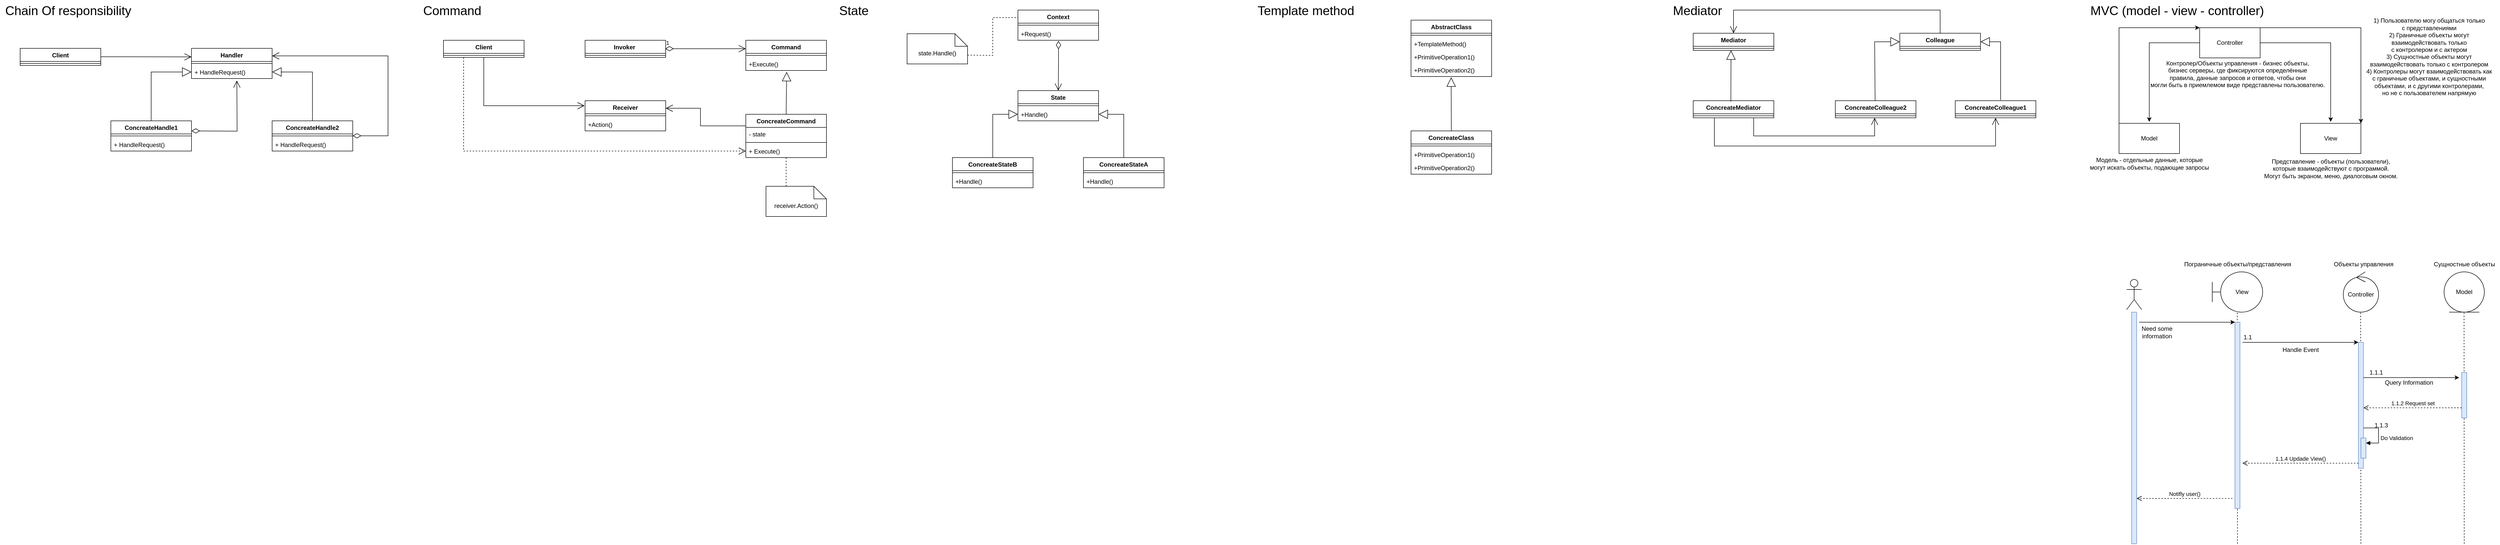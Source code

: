 <mxfile version="21.1.5" type="github">
  <diagram name="Страница 1" id="2GnRgFlwrSrR2_h2t6gU">
    <mxGraphModel dx="1102" dy="637" grid="1" gridSize="10" guides="1" tooltips="1" connect="1" arrows="1" fold="1" page="1" pageScale="1" pageWidth="827" pageHeight="1169" math="0" shadow="0">
      <root>
        <mxCell id="0" />
        <mxCell id="1" parent="0" />
        <mxCell id="hCjjzOcsvKE_SeXPQG_O-154" value="" style="endArrow=none;dashed=1;html=1;rounded=0;" edge="1" parent="1">
          <mxGeometry width="50" height="50" relative="1" as="geometry">
            <mxPoint x="4890" y="1080" as="sourcePoint" />
            <mxPoint x="4889.67" y="620" as="targetPoint" />
          </mxGeometry>
        </mxCell>
        <mxCell id="hCjjzOcsvKE_SeXPQG_O-2" value="Chain Of responsibility" style="text;html=1;align=center;verticalAlign=middle;resizable=0;points=[];autosize=1;strokeColor=none;fillColor=none;fontSize=25;" vertex="1" parent="1">
          <mxGeometry width="270" height="40" as="geometry" />
        </mxCell>
        <mxCell id="hCjjzOcsvKE_SeXPQG_O-3" value="Client" style="swimlane;fontStyle=1;align=center;verticalAlign=top;childLayout=stackLayout;horizontal=1;startSize=26;horizontalStack=0;resizeParent=1;resizeParentMax=0;resizeLast=0;collapsible=1;marginBottom=0;whiteSpace=wrap;html=1;" vertex="1" parent="1">
          <mxGeometry x="40" y="96" width="160" height="34" as="geometry" />
        </mxCell>
        <mxCell id="hCjjzOcsvKE_SeXPQG_O-5" value="" style="line;strokeWidth=1;fillColor=none;align=left;verticalAlign=middle;spacingTop=-1;spacingLeft=3;spacingRight=3;rotatable=0;labelPosition=right;points=[];portConstraint=eastwest;strokeColor=inherit;" vertex="1" parent="hCjjzOcsvKE_SeXPQG_O-3">
          <mxGeometry y="26" width="160" height="8" as="geometry" />
        </mxCell>
        <mxCell id="hCjjzOcsvKE_SeXPQG_O-7" value="ConcreateHandle1" style="swimlane;fontStyle=1;align=center;verticalAlign=top;childLayout=stackLayout;horizontal=1;startSize=26;horizontalStack=0;resizeParent=1;resizeParentMax=0;resizeLast=0;collapsible=1;marginBottom=0;whiteSpace=wrap;html=1;" vertex="1" parent="1">
          <mxGeometry x="220" y="240" width="160" height="60" as="geometry" />
        </mxCell>
        <mxCell id="hCjjzOcsvKE_SeXPQG_O-9" value="" style="line;strokeWidth=1;fillColor=none;align=left;verticalAlign=middle;spacingTop=-1;spacingLeft=3;spacingRight=3;rotatable=0;labelPosition=right;points=[];portConstraint=eastwest;strokeColor=inherit;" vertex="1" parent="hCjjzOcsvKE_SeXPQG_O-7">
          <mxGeometry y="26" width="160" height="8" as="geometry" />
        </mxCell>
        <mxCell id="hCjjzOcsvKE_SeXPQG_O-10" value="+ HandleRequest()" style="text;strokeColor=none;fillColor=none;align=left;verticalAlign=top;spacingLeft=4;spacingRight=4;overflow=hidden;rotatable=0;points=[[0,0.5],[1,0.5]];portConstraint=eastwest;whiteSpace=wrap;html=1;" vertex="1" parent="hCjjzOcsvKE_SeXPQG_O-7">
          <mxGeometry y="34" width="160" height="26" as="geometry" />
        </mxCell>
        <mxCell id="hCjjzOcsvKE_SeXPQG_O-11" value="Handler" style="swimlane;fontStyle=1;align=center;verticalAlign=top;childLayout=stackLayout;horizontal=1;startSize=26;horizontalStack=0;resizeParent=1;resizeParentMax=0;resizeLast=0;collapsible=1;marginBottom=0;whiteSpace=wrap;html=1;" vertex="1" parent="1">
          <mxGeometry x="380" y="96" width="160" height="60" as="geometry" />
        </mxCell>
        <mxCell id="hCjjzOcsvKE_SeXPQG_O-13" value="" style="line;strokeWidth=1;fillColor=none;align=left;verticalAlign=middle;spacingTop=-1;spacingLeft=3;spacingRight=3;rotatable=0;labelPosition=right;points=[];portConstraint=eastwest;strokeColor=inherit;" vertex="1" parent="hCjjzOcsvKE_SeXPQG_O-11">
          <mxGeometry y="26" width="160" height="8" as="geometry" />
        </mxCell>
        <mxCell id="hCjjzOcsvKE_SeXPQG_O-14" value="+ HandleRequest()" style="text;strokeColor=none;fillColor=none;align=left;verticalAlign=top;spacingLeft=4;spacingRight=4;overflow=hidden;rotatable=0;points=[[0,0.5],[1,0.5]];portConstraint=eastwest;whiteSpace=wrap;html=1;" vertex="1" parent="hCjjzOcsvKE_SeXPQG_O-11">
          <mxGeometry y="34" width="160" height="26" as="geometry" />
        </mxCell>
        <mxCell id="hCjjzOcsvKE_SeXPQG_O-16" value="ConcreateHandle2" style="swimlane;fontStyle=1;align=center;verticalAlign=top;childLayout=stackLayout;horizontal=1;startSize=26;horizontalStack=0;resizeParent=1;resizeParentMax=0;resizeLast=0;collapsible=1;marginBottom=0;whiteSpace=wrap;html=1;" vertex="1" parent="1">
          <mxGeometry x="540" y="240" width="160" height="60" as="geometry" />
        </mxCell>
        <mxCell id="hCjjzOcsvKE_SeXPQG_O-18" value="" style="line;strokeWidth=1;fillColor=none;align=left;verticalAlign=middle;spacingTop=-1;spacingLeft=3;spacingRight=3;rotatable=0;labelPosition=right;points=[];portConstraint=eastwest;strokeColor=inherit;" vertex="1" parent="hCjjzOcsvKE_SeXPQG_O-16">
          <mxGeometry y="26" width="160" height="8" as="geometry" />
        </mxCell>
        <mxCell id="hCjjzOcsvKE_SeXPQG_O-19" value="+ HandleRequest()" style="text;strokeColor=none;fillColor=none;align=left;verticalAlign=top;spacingLeft=4;spacingRight=4;overflow=hidden;rotatable=0;points=[[0,0.5],[1,0.5]];portConstraint=eastwest;whiteSpace=wrap;html=1;" vertex="1" parent="hCjjzOcsvKE_SeXPQG_O-16">
          <mxGeometry y="34" width="160" height="26" as="geometry" />
        </mxCell>
        <mxCell id="hCjjzOcsvKE_SeXPQG_O-20" value="" style="endArrow=open;endFill=1;endSize=12;html=1;rounded=0;" edge="1" parent="1">
          <mxGeometry width="160" relative="1" as="geometry">
            <mxPoint x="200" y="112.71" as="sourcePoint" />
            <mxPoint x="380" y="113" as="targetPoint" />
          </mxGeometry>
        </mxCell>
        <mxCell id="hCjjzOcsvKE_SeXPQG_O-21" value="" style="endArrow=block;endSize=16;endFill=0;html=1;rounded=0;entryX=0;entryY=0.5;entryDx=0;entryDy=0;exitX=0.5;exitY=0;exitDx=0;exitDy=0;" edge="1" parent="1" source="hCjjzOcsvKE_SeXPQG_O-7" target="hCjjzOcsvKE_SeXPQG_O-14">
          <mxGeometry width="160" relative="1" as="geometry">
            <mxPoint x="290" y="239.43" as="sourcePoint" />
            <mxPoint x="450" y="239.43" as="targetPoint" />
            <Array as="points">
              <mxPoint x="300" y="143" />
            </Array>
          </mxGeometry>
        </mxCell>
        <mxCell id="hCjjzOcsvKE_SeXPQG_O-22" value="" style="endArrow=block;endSize=16;endFill=0;html=1;rounded=0;entryX=1;entryY=0.5;entryDx=0;entryDy=0;exitX=0.5;exitY=0;exitDx=0;exitDy=0;" edge="1" parent="1" source="hCjjzOcsvKE_SeXPQG_O-16" target="hCjjzOcsvKE_SeXPQG_O-14">
          <mxGeometry width="160" relative="1" as="geometry">
            <mxPoint x="610" y="240" as="sourcePoint" />
            <mxPoint x="690" y="143" as="targetPoint" />
            <Array as="points">
              <mxPoint x="620" y="143" />
            </Array>
          </mxGeometry>
        </mxCell>
        <mxCell id="hCjjzOcsvKE_SeXPQG_O-23" value="" style="endArrow=open;html=1;endSize=12;startArrow=diamondThin;startSize=14;startFill=0;edgeStyle=orthogonalEdgeStyle;align=left;verticalAlign=bottom;rounded=0;entryX=1;entryY=0.25;entryDx=0;entryDy=0;" edge="1" parent="1" target="hCjjzOcsvKE_SeXPQG_O-11">
          <mxGeometry x="-1" y="3" relative="1" as="geometry">
            <mxPoint x="700" y="269.71" as="sourcePoint" />
            <mxPoint x="760" y="100" as="targetPoint" />
            <Array as="points">
              <mxPoint x="770" y="270" />
              <mxPoint x="770" y="111" />
            </Array>
          </mxGeometry>
        </mxCell>
        <mxCell id="hCjjzOcsvKE_SeXPQG_O-24" value="" style="endArrow=open;html=1;endSize=12;startArrow=diamondThin;startSize=14;startFill=0;edgeStyle=orthogonalEdgeStyle;align=left;verticalAlign=bottom;rounded=0;" edge="1" parent="1">
          <mxGeometry x="-1" y="3" relative="1" as="geometry">
            <mxPoint x="380" y="260" as="sourcePoint" />
            <mxPoint x="470" y="160" as="targetPoint" />
          </mxGeometry>
        </mxCell>
        <mxCell id="hCjjzOcsvKE_SeXPQG_O-25" value="Command" style="text;html=1;align=center;verticalAlign=middle;resizable=0;points=[];autosize=1;strokeColor=none;fillColor=none;fontSize=25;" vertex="1" parent="1">
          <mxGeometry x="827" width="140" height="40" as="geometry" />
        </mxCell>
        <mxCell id="hCjjzOcsvKE_SeXPQG_O-30" value="Client" style="swimlane;fontStyle=1;align=center;verticalAlign=top;childLayout=stackLayout;horizontal=1;startSize=26;horizontalStack=0;resizeParent=1;resizeParentMax=0;resizeLast=0;collapsible=1;marginBottom=0;whiteSpace=wrap;html=1;" vertex="1" parent="1">
          <mxGeometry x="880" y="80" width="160" height="34" as="geometry" />
        </mxCell>
        <mxCell id="hCjjzOcsvKE_SeXPQG_O-31" value="" style="line;strokeWidth=1;fillColor=none;align=left;verticalAlign=middle;spacingTop=-1;spacingLeft=3;spacingRight=3;rotatable=0;labelPosition=right;points=[];portConstraint=eastwest;strokeColor=inherit;" vertex="1" parent="hCjjzOcsvKE_SeXPQG_O-30">
          <mxGeometry y="26" width="160" height="8" as="geometry" />
        </mxCell>
        <mxCell id="hCjjzOcsvKE_SeXPQG_O-32" value="Invoker&amp;nbsp;" style="swimlane;fontStyle=1;align=center;verticalAlign=top;childLayout=stackLayout;horizontal=1;startSize=26;horizontalStack=0;resizeParent=1;resizeParentMax=0;resizeLast=0;collapsible=1;marginBottom=0;whiteSpace=wrap;html=1;" vertex="1" parent="1">
          <mxGeometry x="1161" y="80" width="160" height="34" as="geometry" />
        </mxCell>
        <mxCell id="hCjjzOcsvKE_SeXPQG_O-33" value="" style="line;strokeWidth=1;fillColor=none;align=left;verticalAlign=middle;spacingTop=-1;spacingLeft=3;spacingRight=3;rotatable=0;labelPosition=right;points=[];portConstraint=eastwest;strokeColor=inherit;" vertex="1" parent="hCjjzOcsvKE_SeXPQG_O-32">
          <mxGeometry y="26" width="160" height="8" as="geometry" />
        </mxCell>
        <mxCell id="hCjjzOcsvKE_SeXPQG_O-34" value="Command" style="swimlane;fontStyle=1;align=center;verticalAlign=top;childLayout=stackLayout;horizontal=1;startSize=26;horizontalStack=0;resizeParent=1;resizeParentMax=0;resizeLast=0;collapsible=1;marginBottom=0;whiteSpace=wrap;html=1;" vertex="1" parent="1">
          <mxGeometry x="1480" y="80" width="160" height="60" as="geometry" />
        </mxCell>
        <mxCell id="hCjjzOcsvKE_SeXPQG_O-36" value="" style="line;strokeWidth=1;fillColor=none;align=left;verticalAlign=middle;spacingTop=-1;spacingLeft=3;spacingRight=3;rotatable=0;labelPosition=right;points=[];portConstraint=eastwest;strokeColor=inherit;" vertex="1" parent="hCjjzOcsvKE_SeXPQG_O-34">
          <mxGeometry y="26" width="160" height="8" as="geometry" />
        </mxCell>
        <mxCell id="hCjjzOcsvKE_SeXPQG_O-37" value="+Execute()" style="text;strokeColor=none;fillColor=none;align=left;verticalAlign=top;spacingLeft=4;spacingRight=4;overflow=hidden;rotatable=0;points=[[0,0.5],[1,0.5]];portConstraint=eastwest;whiteSpace=wrap;html=1;" vertex="1" parent="hCjjzOcsvKE_SeXPQG_O-34">
          <mxGeometry y="34" width="160" height="26" as="geometry" />
        </mxCell>
        <mxCell id="hCjjzOcsvKE_SeXPQG_O-38" value="Receiver" style="swimlane;fontStyle=1;align=center;verticalAlign=top;childLayout=stackLayout;horizontal=1;startSize=26;horizontalStack=0;resizeParent=1;resizeParentMax=0;resizeLast=0;collapsible=1;marginBottom=0;whiteSpace=wrap;html=1;" vertex="1" parent="1">
          <mxGeometry x="1161" y="200" width="160" height="60" as="geometry" />
        </mxCell>
        <mxCell id="hCjjzOcsvKE_SeXPQG_O-39" value="" style="line;strokeWidth=1;fillColor=none;align=left;verticalAlign=middle;spacingTop=-1;spacingLeft=3;spacingRight=3;rotatable=0;labelPosition=right;points=[];portConstraint=eastwest;strokeColor=inherit;" vertex="1" parent="hCjjzOcsvKE_SeXPQG_O-38">
          <mxGeometry y="26" width="160" height="8" as="geometry" />
        </mxCell>
        <mxCell id="hCjjzOcsvKE_SeXPQG_O-40" value="+Action()" style="text;strokeColor=none;fillColor=none;align=left;verticalAlign=top;spacingLeft=4;spacingRight=4;overflow=hidden;rotatable=0;points=[[0,0.5],[1,0.5]];portConstraint=eastwest;whiteSpace=wrap;html=1;" vertex="1" parent="hCjjzOcsvKE_SeXPQG_O-38">
          <mxGeometry y="34" width="160" height="26" as="geometry" />
        </mxCell>
        <mxCell id="hCjjzOcsvKE_SeXPQG_O-41" value="ConcreateCommand" style="swimlane;fontStyle=1;align=center;verticalAlign=top;childLayout=stackLayout;horizontal=1;startSize=26;horizontalStack=0;resizeParent=1;resizeParentMax=0;resizeLast=0;collapsible=1;marginBottom=0;whiteSpace=wrap;html=1;" vertex="1" parent="1">
          <mxGeometry x="1480" y="227" width="160" height="86" as="geometry" />
        </mxCell>
        <mxCell id="hCjjzOcsvKE_SeXPQG_O-42" value="- state" style="text;strokeColor=none;fillColor=none;align=left;verticalAlign=top;spacingLeft=4;spacingRight=4;overflow=hidden;rotatable=0;points=[[0,0.5],[1,0.5]];portConstraint=eastwest;whiteSpace=wrap;html=1;" vertex="1" parent="hCjjzOcsvKE_SeXPQG_O-41">
          <mxGeometry y="26" width="160" height="26" as="geometry" />
        </mxCell>
        <mxCell id="hCjjzOcsvKE_SeXPQG_O-43" value="" style="line;strokeWidth=1;fillColor=none;align=left;verticalAlign=middle;spacingTop=-1;spacingLeft=3;spacingRight=3;rotatable=0;labelPosition=right;points=[];portConstraint=eastwest;strokeColor=inherit;" vertex="1" parent="hCjjzOcsvKE_SeXPQG_O-41">
          <mxGeometry y="52" width="160" height="8" as="geometry" />
        </mxCell>
        <mxCell id="hCjjzOcsvKE_SeXPQG_O-44" value="+ Execute()" style="text;strokeColor=none;fillColor=none;align=left;verticalAlign=top;spacingLeft=4;spacingRight=4;overflow=hidden;rotatable=0;points=[[0,0.5],[1,0.5]];portConstraint=eastwest;whiteSpace=wrap;html=1;" vertex="1" parent="hCjjzOcsvKE_SeXPQG_O-41">
          <mxGeometry y="60" width="160" height="26" as="geometry" />
        </mxCell>
        <mxCell id="hCjjzOcsvKE_SeXPQG_O-45" value="" style="endArrow=open;endFill=1;endSize=12;html=1;rounded=0;exitX=0.5;exitY=1;exitDx=0;exitDy=0;" edge="1" parent="1" source="hCjjzOcsvKE_SeXPQG_O-30">
          <mxGeometry width="160" relative="1" as="geometry">
            <mxPoint x="980" y="130" as="sourcePoint" />
            <mxPoint x="1160" y="210" as="targetPoint" />
            <Array as="points">
              <mxPoint x="960" y="210" />
            </Array>
          </mxGeometry>
        </mxCell>
        <mxCell id="hCjjzOcsvKE_SeXPQG_O-46" value="" style="endArrow=open;endSize=12;dashed=1;html=1;rounded=0;exitX=0.25;exitY=1;exitDx=0;exitDy=0;entryX=0;entryY=0.5;entryDx=0;entryDy=0;" edge="1" parent="1" source="hCjjzOcsvKE_SeXPQG_O-30" target="hCjjzOcsvKE_SeXPQG_O-44">
          <mxGeometry width="160" relative="1" as="geometry">
            <mxPoint x="860" y="190" as="sourcePoint" />
            <mxPoint x="1020" y="190" as="targetPoint" />
            <Array as="points">
              <mxPoint x="920" y="300" />
            </Array>
          </mxGeometry>
        </mxCell>
        <mxCell id="hCjjzOcsvKE_SeXPQG_O-47" value="" style="endArrow=open;endFill=1;endSize=12;html=1;rounded=0;entryX=1;entryY=0.25;entryDx=0;entryDy=0;" edge="1" parent="1" target="hCjjzOcsvKE_SeXPQG_O-38">
          <mxGeometry width="160" relative="1" as="geometry">
            <mxPoint x="1480" y="250" as="sourcePoint" />
            <mxPoint x="1350" y="170" as="targetPoint" />
            <Array as="points">
              <mxPoint x="1390" y="250" />
              <mxPoint x="1390" y="215" />
            </Array>
          </mxGeometry>
        </mxCell>
        <mxCell id="hCjjzOcsvKE_SeXPQG_O-48" value="" style="endArrow=block;endSize=16;endFill=0;html=1;rounded=0;exitX=0.5;exitY=0;exitDx=0;exitDy=0;entryX=0.507;entryY=1.106;entryDx=0;entryDy=0;entryPerimeter=0;" edge="1" parent="1" source="hCjjzOcsvKE_SeXPQG_O-41" target="hCjjzOcsvKE_SeXPQG_O-37">
          <mxGeometry width="160" relative="1" as="geometry">
            <mxPoint x="1340" y="170" as="sourcePoint" />
            <mxPoint x="1540" y="140" as="targetPoint" />
          </mxGeometry>
        </mxCell>
        <mxCell id="hCjjzOcsvKE_SeXPQG_O-53" value="1" style="endArrow=open;html=1;endSize=12;startArrow=diamondThin;startSize=14;startFill=0;edgeStyle=orthogonalEdgeStyle;align=left;verticalAlign=bottom;rounded=0;" edge="1" parent="1">
          <mxGeometry x="-1" y="3" relative="1" as="geometry">
            <mxPoint x="1320" y="96.71" as="sourcePoint" />
            <mxPoint x="1480" y="96.71" as="targetPoint" />
          </mxGeometry>
        </mxCell>
        <mxCell id="hCjjzOcsvKE_SeXPQG_O-54" value="receiver.Action()" style="shape=note2;boundedLbl=1;whiteSpace=wrap;html=1;size=25;verticalAlign=top;align=center;" vertex="1" parent="1">
          <mxGeometry x="1520" y="370" width="120" height="60" as="geometry" />
        </mxCell>
        <mxCell id="hCjjzOcsvKE_SeXPQG_O-55" value="" style="endArrow=none;dashed=1;html=1;rounded=0;entryX=0.5;entryY=1;entryDx=0;entryDy=0;" edge="1" parent="1" target="hCjjzOcsvKE_SeXPQG_O-41">
          <mxGeometry width="50" height="50" relative="1" as="geometry">
            <mxPoint x="1560" y="370" as="sourcePoint" />
            <mxPoint x="1610" y="320" as="targetPoint" />
          </mxGeometry>
        </mxCell>
        <mxCell id="hCjjzOcsvKE_SeXPQG_O-56" value="State" style="text;html=1;align=center;verticalAlign=middle;resizable=0;points=[];autosize=1;strokeColor=none;fillColor=none;fontSize=25;" vertex="1" parent="1">
          <mxGeometry x="1654" width="80" height="40" as="geometry" />
        </mxCell>
        <mxCell id="hCjjzOcsvKE_SeXPQG_O-57" value="ConcreateStateB" style="swimlane;fontStyle=1;align=center;verticalAlign=top;childLayout=stackLayout;horizontal=1;startSize=26;horizontalStack=0;resizeParent=1;resizeParentMax=0;resizeLast=0;collapsible=1;marginBottom=0;whiteSpace=wrap;html=1;" vertex="1" parent="1">
          <mxGeometry x="1890" y="313" width="160" height="60" as="geometry" />
        </mxCell>
        <mxCell id="hCjjzOcsvKE_SeXPQG_O-59" value="" style="line;strokeWidth=1;fillColor=none;align=left;verticalAlign=middle;spacingTop=-1;spacingLeft=3;spacingRight=3;rotatable=0;labelPosition=right;points=[];portConstraint=eastwest;strokeColor=inherit;" vertex="1" parent="hCjjzOcsvKE_SeXPQG_O-57">
          <mxGeometry y="26" width="160" height="8" as="geometry" />
        </mxCell>
        <mxCell id="hCjjzOcsvKE_SeXPQG_O-73" value="+Handle()" style="text;strokeColor=none;fillColor=none;align=left;verticalAlign=top;spacingLeft=4;spacingRight=4;overflow=hidden;rotatable=0;points=[[0,0.5],[1,0.5]];portConstraint=eastwest;whiteSpace=wrap;html=1;" vertex="1" parent="hCjjzOcsvKE_SeXPQG_O-57">
          <mxGeometry y="34" width="160" height="26" as="geometry" />
        </mxCell>
        <mxCell id="hCjjzOcsvKE_SeXPQG_O-61" value="ConcreateStateA" style="swimlane;fontStyle=1;align=center;verticalAlign=top;childLayout=stackLayout;horizontal=1;startSize=26;horizontalStack=0;resizeParent=1;resizeParentMax=0;resizeLast=0;collapsible=1;marginBottom=0;whiteSpace=wrap;html=1;" vertex="1" parent="1">
          <mxGeometry x="2150" y="313" width="160" height="60" as="geometry" />
        </mxCell>
        <mxCell id="hCjjzOcsvKE_SeXPQG_O-63" value="" style="line;strokeWidth=1;fillColor=none;align=left;verticalAlign=middle;spacingTop=-1;spacingLeft=3;spacingRight=3;rotatable=0;labelPosition=right;points=[];portConstraint=eastwest;strokeColor=inherit;" vertex="1" parent="hCjjzOcsvKE_SeXPQG_O-61">
          <mxGeometry y="26" width="160" height="8" as="geometry" />
        </mxCell>
        <mxCell id="hCjjzOcsvKE_SeXPQG_O-64" value="+Handle()" style="text;strokeColor=none;fillColor=none;align=left;verticalAlign=top;spacingLeft=4;spacingRight=4;overflow=hidden;rotatable=0;points=[[0,0.5],[1,0.5]];portConstraint=eastwest;whiteSpace=wrap;html=1;" vertex="1" parent="hCjjzOcsvKE_SeXPQG_O-61">
          <mxGeometry y="34" width="160" height="26" as="geometry" />
        </mxCell>
        <mxCell id="hCjjzOcsvKE_SeXPQG_O-65" value="State" style="swimlane;fontStyle=1;align=center;verticalAlign=top;childLayout=stackLayout;horizontal=1;startSize=26;horizontalStack=0;resizeParent=1;resizeParentMax=0;resizeLast=0;collapsible=1;marginBottom=0;whiteSpace=wrap;html=1;" vertex="1" parent="1">
          <mxGeometry x="2020" y="180" width="160" height="60" as="geometry" />
        </mxCell>
        <mxCell id="hCjjzOcsvKE_SeXPQG_O-67" value="" style="line;strokeWidth=1;fillColor=none;align=left;verticalAlign=middle;spacingTop=-1;spacingLeft=3;spacingRight=3;rotatable=0;labelPosition=right;points=[];portConstraint=eastwest;strokeColor=inherit;" vertex="1" parent="hCjjzOcsvKE_SeXPQG_O-65">
          <mxGeometry y="26" width="160" height="8" as="geometry" />
        </mxCell>
        <mxCell id="hCjjzOcsvKE_SeXPQG_O-68" value="+Handle()" style="text;strokeColor=none;fillColor=none;align=left;verticalAlign=top;spacingLeft=4;spacingRight=4;overflow=hidden;rotatable=0;points=[[0,0.5],[1,0.5]];portConstraint=eastwest;whiteSpace=wrap;html=1;" vertex="1" parent="hCjjzOcsvKE_SeXPQG_O-65">
          <mxGeometry y="34" width="160" height="26" as="geometry" />
        </mxCell>
        <mxCell id="hCjjzOcsvKE_SeXPQG_O-69" value="Context" style="swimlane;fontStyle=1;align=center;verticalAlign=top;childLayout=stackLayout;horizontal=1;startSize=26;horizontalStack=0;resizeParent=1;resizeParentMax=0;resizeLast=0;collapsible=1;marginBottom=0;whiteSpace=wrap;html=1;" vertex="1" parent="1">
          <mxGeometry x="2020" y="20" width="160" height="60" as="geometry" />
        </mxCell>
        <mxCell id="hCjjzOcsvKE_SeXPQG_O-71" value="" style="line;strokeWidth=1;fillColor=none;align=left;verticalAlign=middle;spacingTop=-1;spacingLeft=3;spacingRight=3;rotatable=0;labelPosition=right;points=[];portConstraint=eastwest;strokeColor=inherit;" vertex="1" parent="hCjjzOcsvKE_SeXPQG_O-69">
          <mxGeometry y="26" width="160" height="8" as="geometry" />
        </mxCell>
        <mxCell id="hCjjzOcsvKE_SeXPQG_O-72" value="+Request()" style="text;strokeColor=none;fillColor=none;align=left;verticalAlign=top;spacingLeft=4;spacingRight=4;overflow=hidden;rotatable=0;points=[[0,0.5],[1,0.5]];portConstraint=eastwest;whiteSpace=wrap;html=1;" vertex="1" parent="hCjjzOcsvKE_SeXPQG_O-69">
          <mxGeometry y="34" width="160" height="26" as="geometry" />
        </mxCell>
        <mxCell id="hCjjzOcsvKE_SeXPQG_O-74" value="state.Handle()" style="shape=note2;boundedLbl=1;whiteSpace=wrap;html=1;size=25;verticalAlign=top;align=center;" vertex="1" parent="1">
          <mxGeometry x="1800" y="67" width="120" height="60" as="geometry" />
        </mxCell>
        <mxCell id="hCjjzOcsvKE_SeXPQG_O-75" value="" style="endArrow=none;dashed=1;html=1;rounded=0;exitX=0;exitY=0;exitDx=120;exitDy=42.5;exitPerimeter=0;entryX=0;entryY=0.25;entryDx=0;entryDy=0;" edge="1" parent="1" source="hCjjzOcsvKE_SeXPQG_O-74" target="hCjjzOcsvKE_SeXPQG_O-69">
          <mxGeometry width="50" height="50" relative="1" as="geometry">
            <mxPoint x="1890" y="170" as="sourcePoint" />
            <mxPoint x="1940" y="120" as="targetPoint" />
            <Array as="points">
              <mxPoint x="1970" y="110" />
              <mxPoint x="1970" y="35" />
            </Array>
          </mxGeometry>
        </mxCell>
        <mxCell id="hCjjzOcsvKE_SeXPQG_O-76" value="" style="endArrow=block;endSize=16;endFill=0;html=1;rounded=0;exitX=0.5;exitY=0;exitDx=0;exitDy=0;entryX=0;entryY=0.5;entryDx=0;entryDy=0;" edge="1" parent="1" source="hCjjzOcsvKE_SeXPQG_O-57" target="hCjjzOcsvKE_SeXPQG_O-68">
          <mxGeometry width="160" relative="1" as="geometry">
            <mxPoint x="1980" y="310" as="sourcePoint" />
            <mxPoint x="2140" y="310" as="targetPoint" />
            <Array as="points">
              <mxPoint x="1970" y="227" />
            </Array>
          </mxGeometry>
        </mxCell>
        <mxCell id="hCjjzOcsvKE_SeXPQG_O-77" value="" style="endArrow=block;endSize=16;endFill=0;html=1;rounded=0;exitX=0.5;exitY=0;exitDx=0;exitDy=0;entryX=1;entryY=0.5;entryDx=0;entryDy=0;" edge="1" parent="1" source="hCjjzOcsvKE_SeXPQG_O-61" target="hCjjzOcsvKE_SeXPQG_O-68">
          <mxGeometry width="160" relative="1" as="geometry">
            <mxPoint x="2270" y="313" as="sourcePoint" />
            <mxPoint x="2320" y="227" as="targetPoint" />
            <Array as="points">
              <mxPoint x="2230" y="227" />
            </Array>
          </mxGeometry>
        </mxCell>
        <mxCell id="hCjjzOcsvKE_SeXPQG_O-78" value="" style="endArrow=open;html=1;endSize=12;startArrow=diamondThin;startSize=14;startFill=0;edgeStyle=orthogonalEdgeStyle;align=left;verticalAlign=bottom;rounded=0;entryX=0.5;entryY=0;entryDx=0;entryDy=0;exitX=0.503;exitY=1.038;exitDx=0;exitDy=0;exitPerimeter=0;" edge="1" parent="1" source="hCjjzOcsvKE_SeXPQG_O-72" target="hCjjzOcsvKE_SeXPQG_O-65">
          <mxGeometry x="-1" y="3" relative="1" as="geometry">
            <mxPoint x="2150" y="125.71" as="sourcePoint" />
            <mxPoint x="2310" y="125.71" as="targetPoint" />
          </mxGeometry>
        </mxCell>
        <mxCell id="hCjjzOcsvKE_SeXPQG_O-79" value="Template method" style="text;html=1;align=center;verticalAlign=middle;resizable=0;points=[];autosize=1;strokeColor=none;fillColor=none;fontSize=25;" vertex="1" parent="1">
          <mxGeometry x="2481" width="220" height="40" as="geometry" />
        </mxCell>
        <mxCell id="hCjjzOcsvKE_SeXPQG_O-81" value="AbstractClass" style="swimlane;fontStyle=1;align=center;verticalAlign=top;childLayout=stackLayout;horizontal=1;startSize=26;horizontalStack=0;resizeParent=1;resizeParentMax=0;resizeLast=0;collapsible=1;marginBottom=0;whiteSpace=wrap;html=1;" vertex="1" parent="1">
          <mxGeometry x="2800" y="40" width="160" height="112" as="geometry" />
        </mxCell>
        <mxCell id="hCjjzOcsvKE_SeXPQG_O-82" value="" style="line;strokeWidth=1;fillColor=none;align=left;verticalAlign=middle;spacingTop=-1;spacingLeft=3;spacingRight=3;rotatable=0;labelPosition=right;points=[];portConstraint=eastwest;strokeColor=inherit;" vertex="1" parent="hCjjzOcsvKE_SeXPQG_O-81">
          <mxGeometry y="26" width="160" height="8" as="geometry" />
        </mxCell>
        <mxCell id="hCjjzOcsvKE_SeXPQG_O-83" value="+TemplateMethod()" style="text;strokeColor=none;fillColor=none;align=left;verticalAlign=top;spacingLeft=4;spacingRight=4;overflow=hidden;rotatable=0;points=[[0,0.5],[1,0.5]];portConstraint=eastwest;whiteSpace=wrap;html=1;" vertex="1" parent="hCjjzOcsvKE_SeXPQG_O-81">
          <mxGeometry y="34" width="160" height="26" as="geometry" />
        </mxCell>
        <mxCell id="hCjjzOcsvKE_SeXPQG_O-84" value="+PrimitiveOperation1()" style="text;strokeColor=none;fillColor=none;align=left;verticalAlign=top;spacingLeft=4;spacingRight=4;overflow=hidden;rotatable=0;points=[[0,0.5],[1,0.5]];portConstraint=eastwest;whiteSpace=wrap;html=1;" vertex="1" parent="hCjjzOcsvKE_SeXPQG_O-81">
          <mxGeometry y="60" width="160" height="26" as="geometry" />
        </mxCell>
        <mxCell id="hCjjzOcsvKE_SeXPQG_O-86" value="+PrimitiveOperation2()" style="text;strokeColor=none;fillColor=none;align=left;verticalAlign=top;spacingLeft=4;spacingRight=4;overflow=hidden;rotatable=0;points=[[0,0.5],[1,0.5]];portConstraint=eastwest;whiteSpace=wrap;html=1;" vertex="1" parent="hCjjzOcsvKE_SeXPQG_O-81">
          <mxGeometry y="86" width="160" height="26" as="geometry" />
        </mxCell>
        <mxCell id="hCjjzOcsvKE_SeXPQG_O-87" value="ConcreateClass" style="swimlane;fontStyle=1;align=center;verticalAlign=top;childLayout=stackLayout;horizontal=1;startSize=26;horizontalStack=0;resizeParent=1;resizeParentMax=0;resizeLast=0;collapsible=1;marginBottom=0;whiteSpace=wrap;html=1;" vertex="1" parent="1">
          <mxGeometry x="2800" y="260" width="160" height="86" as="geometry" />
        </mxCell>
        <mxCell id="hCjjzOcsvKE_SeXPQG_O-89" value="" style="line;strokeWidth=1;fillColor=none;align=left;verticalAlign=middle;spacingTop=-1;spacingLeft=3;spacingRight=3;rotatable=0;labelPosition=right;points=[];portConstraint=eastwest;strokeColor=inherit;" vertex="1" parent="hCjjzOcsvKE_SeXPQG_O-87">
          <mxGeometry y="26" width="160" height="8" as="geometry" />
        </mxCell>
        <mxCell id="hCjjzOcsvKE_SeXPQG_O-90" value="+PrimitiveOperation1()" style="text;strokeColor=none;fillColor=none;align=left;verticalAlign=top;spacingLeft=4;spacingRight=4;overflow=hidden;rotatable=0;points=[[0,0.5],[1,0.5]];portConstraint=eastwest;whiteSpace=wrap;html=1;" vertex="1" parent="hCjjzOcsvKE_SeXPQG_O-87">
          <mxGeometry y="34" width="160" height="26" as="geometry" />
        </mxCell>
        <mxCell id="hCjjzOcsvKE_SeXPQG_O-91" value="+PrimitiveOperation2()" style="text;strokeColor=none;fillColor=none;align=left;verticalAlign=top;spacingLeft=4;spacingRight=4;overflow=hidden;rotatable=0;points=[[0,0.5],[1,0.5]];portConstraint=eastwest;whiteSpace=wrap;html=1;" vertex="1" parent="hCjjzOcsvKE_SeXPQG_O-87">
          <mxGeometry y="60" width="160" height="26" as="geometry" />
        </mxCell>
        <mxCell id="hCjjzOcsvKE_SeXPQG_O-92" value="" style="endArrow=block;endSize=16;endFill=0;html=1;rounded=0;exitX=0.5;exitY=0;exitDx=0;exitDy=0;entryX=0.498;entryY=1.064;entryDx=0;entryDy=0;entryPerimeter=0;" edge="1" parent="1" source="hCjjzOcsvKE_SeXPQG_O-87" target="hCjjzOcsvKE_SeXPQG_O-86">
          <mxGeometry width="160" relative="1" as="geometry">
            <mxPoint x="2780" y="240" as="sourcePoint" />
            <mxPoint x="2940" y="240" as="targetPoint" />
          </mxGeometry>
        </mxCell>
        <mxCell id="hCjjzOcsvKE_SeXPQG_O-93" value="Mediator" style="text;html=1;align=center;verticalAlign=middle;resizable=0;points=[];autosize=1;strokeColor=none;fillColor=none;fontSize=25;" vertex="1" parent="1">
          <mxGeometry x="3308" width="120" height="40" as="geometry" />
        </mxCell>
        <mxCell id="hCjjzOcsvKE_SeXPQG_O-94" value="Mediator" style="swimlane;fontStyle=1;align=center;verticalAlign=top;childLayout=stackLayout;horizontal=1;startSize=26;horizontalStack=0;resizeParent=1;resizeParentMax=0;resizeLast=0;collapsible=1;marginBottom=0;whiteSpace=wrap;html=1;" vertex="1" parent="1">
          <mxGeometry x="3360" y="66" width="160" height="34" as="geometry" />
        </mxCell>
        <mxCell id="hCjjzOcsvKE_SeXPQG_O-96" value="" style="line;strokeWidth=1;fillColor=none;align=left;verticalAlign=middle;spacingTop=-1;spacingLeft=3;spacingRight=3;rotatable=0;labelPosition=right;points=[];portConstraint=eastwest;strokeColor=inherit;" vertex="1" parent="hCjjzOcsvKE_SeXPQG_O-94">
          <mxGeometry y="26" width="160" height="8" as="geometry" />
        </mxCell>
        <mxCell id="hCjjzOcsvKE_SeXPQG_O-98" value="ConcreateMediator" style="swimlane;fontStyle=1;align=center;verticalAlign=top;childLayout=stackLayout;horizontal=1;startSize=26;horizontalStack=0;resizeParent=1;resizeParentMax=0;resizeLast=0;collapsible=1;marginBottom=0;whiteSpace=wrap;html=1;" vertex="1" parent="1">
          <mxGeometry x="3360" y="200" width="160" height="34" as="geometry" />
        </mxCell>
        <mxCell id="hCjjzOcsvKE_SeXPQG_O-100" value="" style="line;strokeWidth=1;fillColor=none;align=left;verticalAlign=middle;spacingTop=-1;spacingLeft=3;spacingRight=3;rotatable=0;labelPosition=right;points=[];portConstraint=eastwest;strokeColor=inherit;" vertex="1" parent="hCjjzOcsvKE_SeXPQG_O-98">
          <mxGeometry y="26" width="160" height="8" as="geometry" />
        </mxCell>
        <mxCell id="hCjjzOcsvKE_SeXPQG_O-110" value="ConcreateColleague1" style="swimlane;fontStyle=1;align=center;verticalAlign=top;childLayout=stackLayout;horizontal=1;startSize=26;horizontalStack=0;resizeParent=1;resizeParentMax=0;resizeLast=0;collapsible=1;marginBottom=0;whiteSpace=wrap;html=1;" vertex="1" parent="1">
          <mxGeometry x="3880" y="200" width="160" height="34" as="geometry" />
        </mxCell>
        <mxCell id="hCjjzOcsvKE_SeXPQG_O-112" value="" style="line;strokeWidth=1;fillColor=none;align=left;verticalAlign=middle;spacingTop=-1;spacingLeft=3;spacingRight=3;rotatable=0;labelPosition=right;points=[];portConstraint=eastwest;strokeColor=inherit;" vertex="1" parent="hCjjzOcsvKE_SeXPQG_O-110">
          <mxGeometry y="26" width="160" height="8" as="geometry" />
        </mxCell>
        <mxCell id="hCjjzOcsvKE_SeXPQG_O-114" value="Colleague" style="swimlane;fontStyle=1;align=center;verticalAlign=top;childLayout=stackLayout;horizontal=1;startSize=26;horizontalStack=0;resizeParent=1;resizeParentMax=0;resizeLast=0;collapsible=1;marginBottom=0;whiteSpace=wrap;html=1;" vertex="1" parent="1">
          <mxGeometry x="3770" y="66" width="160" height="34" as="geometry" />
        </mxCell>
        <mxCell id="hCjjzOcsvKE_SeXPQG_O-116" value="" style="line;strokeWidth=1;fillColor=none;align=left;verticalAlign=middle;spacingTop=-1;spacingLeft=3;spacingRight=3;rotatable=0;labelPosition=right;points=[];portConstraint=eastwest;strokeColor=inherit;" vertex="1" parent="hCjjzOcsvKE_SeXPQG_O-114">
          <mxGeometry y="26" width="160" height="8" as="geometry" />
        </mxCell>
        <mxCell id="hCjjzOcsvKE_SeXPQG_O-118" value="ConcreateColleague2" style="swimlane;fontStyle=1;align=center;verticalAlign=top;childLayout=stackLayout;horizontal=1;startSize=26;horizontalStack=0;resizeParent=1;resizeParentMax=0;resizeLast=0;collapsible=1;marginBottom=0;whiteSpace=wrap;html=1;" vertex="1" parent="1">
          <mxGeometry x="3642" y="200" width="160" height="34" as="geometry" />
        </mxCell>
        <mxCell id="hCjjzOcsvKE_SeXPQG_O-120" value="" style="line;strokeWidth=1;fillColor=none;align=left;verticalAlign=middle;spacingTop=-1;spacingLeft=3;spacingRight=3;rotatable=0;labelPosition=right;points=[];portConstraint=eastwest;strokeColor=inherit;" vertex="1" parent="hCjjzOcsvKE_SeXPQG_O-118">
          <mxGeometry y="26" width="160" height="8" as="geometry" />
        </mxCell>
        <mxCell id="hCjjzOcsvKE_SeXPQG_O-122" value="" style="endArrow=block;endSize=16;endFill=0;html=1;rounded=0;exitX=0.467;exitY=0.049;exitDx=0;exitDy=0;exitPerimeter=0;" edge="1" parent="1" source="hCjjzOcsvKE_SeXPQG_O-98">
          <mxGeometry width="160" relative="1" as="geometry">
            <mxPoint x="3550" y="170" as="sourcePoint" />
            <mxPoint x="3435" y="100" as="targetPoint" />
          </mxGeometry>
        </mxCell>
        <mxCell id="hCjjzOcsvKE_SeXPQG_O-123" value="" style="endArrow=block;endSize=16;endFill=0;html=1;rounded=0;exitX=0.467;exitY=0.049;exitDx=0;exitDy=0;exitPerimeter=0;entryX=0;entryY=0.5;entryDx=0;entryDy=0;" edge="1" parent="1" target="hCjjzOcsvKE_SeXPQG_O-114">
          <mxGeometry width="160" relative="1" as="geometry">
            <mxPoint x="3721" y="200" as="sourcePoint" />
            <mxPoint x="3721" y="98" as="targetPoint" />
            <Array as="points">
              <mxPoint x="3720" y="83" />
            </Array>
          </mxGeometry>
        </mxCell>
        <mxCell id="hCjjzOcsvKE_SeXPQG_O-124" value="" style="endArrow=block;endSize=16;endFill=0;html=1;rounded=0;entryX=1;entryY=0.5;entryDx=0;entryDy=0;" edge="1" parent="1" target="hCjjzOcsvKE_SeXPQG_O-114">
          <mxGeometry width="160" relative="1" as="geometry">
            <mxPoint x="3970" y="199" as="sourcePoint" />
            <mxPoint x="3980" y="83" as="targetPoint" />
            <Array as="points">
              <mxPoint x="3970" y="83" />
            </Array>
          </mxGeometry>
        </mxCell>
        <mxCell id="hCjjzOcsvKE_SeXPQG_O-125" value="" style="endArrow=open;endFill=1;endSize=12;html=1;rounded=0;exitX=0.5;exitY=0;exitDx=0;exitDy=0;entryX=0.5;entryY=0;entryDx=0;entryDy=0;" edge="1" parent="1" source="hCjjzOcsvKE_SeXPQG_O-114" target="hCjjzOcsvKE_SeXPQG_O-94">
          <mxGeometry width="160" relative="1" as="geometry">
            <mxPoint x="3620" y="120" as="sourcePoint" />
            <mxPoint x="3780" y="120" as="targetPoint" />
            <Array as="points">
              <mxPoint x="3850" y="20" />
              <mxPoint x="3440" y="20" />
            </Array>
          </mxGeometry>
        </mxCell>
        <mxCell id="hCjjzOcsvKE_SeXPQG_O-126" value="" style="endArrow=open;endFill=1;endSize=12;html=1;rounded=0;exitX=0.75;exitY=1;exitDx=0;exitDy=0;" edge="1" parent="1" source="hCjjzOcsvKE_SeXPQG_O-98">
          <mxGeometry width="160" relative="1" as="geometry">
            <mxPoint x="3550" y="299.33" as="sourcePoint" />
            <mxPoint x="3720" y="234" as="targetPoint" />
            <Array as="points">
              <mxPoint x="3480" y="270" />
              <mxPoint x="3720" y="270" />
            </Array>
          </mxGeometry>
        </mxCell>
        <mxCell id="hCjjzOcsvKE_SeXPQG_O-127" value="" style="endArrow=open;endFill=1;endSize=12;html=1;rounded=0;exitX=0.75;exitY=1;exitDx=0;exitDy=0;entryX=0.5;entryY=1;entryDx=0;entryDy=0;" edge="1" parent="1" target="hCjjzOcsvKE_SeXPQG_O-110">
          <mxGeometry width="160" relative="1" as="geometry">
            <mxPoint x="3402" y="234" as="sourcePoint" />
            <mxPoint x="3642" y="234" as="targetPoint" />
            <Array as="points">
              <mxPoint x="3402" y="290" />
              <mxPoint x="3960" y="290" />
            </Array>
          </mxGeometry>
        </mxCell>
        <mxCell id="hCjjzOcsvKE_SeXPQG_O-128" value="MVC (model - view - controller)" style="text;html=1;align=center;verticalAlign=middle;resizable=0;points=[];autosize=1;strokeColor=none;fillColor=none;fontSize=25;" vertex="1" parent="1">
          <mxGeometry x="4135" width="370" height="40" as="geometry" />
        </mxCell>
        <mxCell id="hCjjzOcsvKE_SeXPQG_O-129" value="Controller" style="rounded=0;whiteSpace=wrap;html=1;" vertex="1" parent="1">
          <mxGeometry x="4365" y="55" width="120" height="60" as="geometry" />
        </mxCell>
        <mxCell id="hCjjzOcsvKE_SeXPQG_O-130" value="" style="endArrow=classic;html=1;rounded=0;exitX=1;exitY=0.5;exitDx=0;exitDy=0;" edge="1" parent="1" source="hCjjzOcsvKE_SeXPQG_O-129">
          <mxGeometry width="50" height="50" relative="1" as="geometry">
            <mxPoint x="4365" y="192" as="sourcePoint" />
            <mxPoint x="4625" y="242" as="targetPoint" />
            <Array as="points">
              <mxPoint x="4625" y="85" />
            </Array>
          </mxGeometry>
        </mxCell>
        <mxCell id="hCjjzOcsvKE_SeXPQG_O-131" value="" style="endArrow=classic;html=1;rounded=0;exitX=0;exitY=0.5;exitDx=0;exitDy=0;" edge="1" parent="1" source="hCjjzOcsvKE_SeXPQG_O-129">
          <mxGeometry width="50" height="50" relative="1" as="geometry">
            <mxPoint x="4365" y="192" as="sourcePoint" />
            <mxPoint x="4265" y="242" as="targetPoint" />
            <Array as="points">
              <mxPoint x="4265" y="85" />
            </Array>
          </mxGeometry>
        </mxCell>
        <mxCell id="hCjjzOcsvKE_SeXPQG_O-132" value="Model" style="rounded=0;whiteSpace=wrap;html=1;" vertex="1" parent="1">
          <mxGeometry x="4205" y="245" width="120" height="60" as="geometry" />
        </mxCell>
        <mxCell id="hCjjzOcsvKE_SeXPQG_O-133" value="View" style="rounded=0;whiteSpace=wrap;html=1;" vertex="1" parent="1">
          <mxGeometry x="4565" y="245" width="120" height="60" as="geometry" />
        </mxCell>
        <mxCell id="hCjjzOcsvKE_SeXPQG_O-134" value="" style="endArrow=classic;html=1;rounded=0;exitX=0;exitY=0;exitDx=0;exitDy=0;entryX=0;entryY=0;entryDx=0;entryDy=0;" edge="1" parent="1" source="hCjjzOcsvKE_SeXPQG_O-132" target="hCjjzOcsvKE_SeXPQG_O-129">
          <mxGeometry width="50" height="50" relative="1" as="geometry">
            <mxPoint x="4435" y="202" as="sourcePoint" />
            <mxPoint x="4485" y="152" as="targetPoint" />
            <Array as="points">
              <mxPoint x="4205" y="55" />
            </Array>
          </mxGeometry>
        </mxCell>
        <mxCell id="hCjjzOcsvKE_SeXPQG_O-135" value="" style="endArrow=classic;html=1;rounded=0;exitX=1;exitY=0;exitDx=0;exitDy=0;entryX=1;entryY=0;entryDx=0;entryDy=0;" edge="1" parent="1" source="hCjjzOcsvKE_SeXPQG_O-129" target="hCjjzOcsvKE_SeXPQG_O-133">
          <mxGeometry width="50" height="50" relative="1" as="geometry">
            <mxPoint x="4435" y="202" as="sourcePoint" />
            <mxPoint x="4485" y="152" as="targetPoint" />
            <Array as="points">
              <mxPoint x="4685" y="55" />
            </Array>
          </mxGeometry>
        </mxCell>
        <mxCell id="hCjjzOcsvKE_SeXPQG_O-136" value="" style="rounded=0;whiteSpace=wrap;html=1;fillColor=#dae8fc;strokeColor=#6c8ebf;" vertex="1" parent="1">
          <mxGeometry x="4230" y="620" width="10" height="460" as="geometry" />
        </mxCell>
        <mxCell id="hCjjzOcsvKE_SeXPQG_O-139" value="" style="endArrow=none;dashed=1;html=1;rounded=0;" edge="1" parent="1">
          <mxGeometry width="50" height="50" relative="1" as="geometry">
            <mxPoint x="4440" y="1080" as="sourcePoint" />
            <mxPoint x="4439.72" y="620" as="targetPoint" />
          </mxGeometry>
        </mxCell>
        <mxCell id="hCjjzOcsvKE_SeXPQG_O-140" value="" style="shape=umlActor;verticalLabelPosition=bottom;verticalAlign=top;html=1;outlineConnect=0;" vertex="1" parent="1">
          <mxGeometry x="4220" y="555" width="30" height="60" as="geometry" />
        </mxCell>
        <mxCell id="hCjjzOcsvKE_SeXPQG_O-142" value="View" style="shape=umlBoundary;whiteSpace=wrap;html=1;" vertex="1" parent="1">
          <mxGeometry x="4390" y="540" width="100" height="80" as="geometry" />
        </mxCell>
        <mxCell id="hCjjzOcsvKE_SeXPQG_O-143" value="Controller" style="ellipse;shape=umlControl;whiteSpace=wrap;html=1;" vertex="1" parent="1">
          <mxGeometry x="4650" y="540" width="70" height="80" as="geometry" />
        </mxCell>
        <mxCell id="hCjjzOcsvKE_SeXPQG_O-144" value="Model" style="ellipse;shape=umlEntity;whiteSpace=wrap;html=1;" vertex="1" parent="1">
          <mxGeometry x="4850" y="540" width="80" height="80" as="geometry" />
        </mxCell>
        <mxCell id="hCjjzOcsvKE_SeXPQG_O-145" value="" style="endArrow=none;dashed=1;html=1;rounded=0;" edge="1" parent="1">
          <mxGeometry width="50" height="50" relative="1" as="geometry">
            <mxPoint x="4685" y="1080" as="sourcePoint" />
            <mxPoint x="4684.52" y="620" as="targetPoint" />
          </mxGeometry>
        </mxCell>
        <mxCell id="hCjjzOcsvKE_SeXPQG_O-150" value="" style="rounded=0;whiteSpace=wrap;html=1;fillColor=#dae8fc;strokeColor=#6c8ebf;" vertex="1" parent="1">
          <mxGeometry x="4680" y="680" width="10" height="250" as="geometry" />
        </mxCell>
        <mxCell id="hCjjzOcsvKE_SeXPQG_O-153" value="" style="rounded=0;whiteSpace=wrap;html=1;fillColor=#dae8fc;strokeColor=#6c8ebf;" vertex="1" parent="1">
          <mxGeometry x="4885" y="740" width="10" height="90" as="geometry" />
        </mxCell>
        <mxCell id="hCjjzOcsvKE_SeXPQG_O-155" value="" style="rounded=0;whiteSpace=wrap;html=1;fillColor=#dae8fc;strokeColor=#6c8ebf;" vertex="1" parent="1">
          <mxGeometry x="4435" y="640" width="10" height="370" as="geometry" />
        </mxCell>
        <mxCell id="hCjjzOcsvKE_SeXPQG_O-157" value="" style="endArrow=classic;html=1;rounded=0;" edge="1" parent="1">
          <mxGeometry width="50" height="50" relative="1" as="geometry">
            <mxPoint x="4245" y="640" as="sourcePoint" />
            <mxPoint x="4435" y="640" as="targetPoint" />
          </mxGeometry>
        </mxCell>
        <mxCell id="hCjjzOcsvKE_SeXPQG_O-158" value="Need some&lt;br&gt;information" style="text;html=1;align=center;verticalAlign=middle;resizable=0;points=[];autosize=1;strokeColor=none;fillColor=none;" vertex="1" parent="1">
          <mxGeometry x="4240" y="640" width="80" height="40" as="geometry" />
        </mxCell>
        <mxCell id="hCjjzOcsvKE_SeXPQG_O-160" value="" style="endArrow=classic;html=1;rounded=0;" edge="1" parent="1">
          <mxGeometry width="50" height="50" relative="1" as="geometry">
            <mxPoint x="4450" y="680" as="sourcePoint" />
            <mxPoint x="4680" y="680" as="targetPoint" />
          </mxGeometry>
        </mxCell>
        <mxCell id="hCjjzOcsvKE_SeXPQG_O-161" value="1.1" style="text;html=1;align=center;verticalAlign=middle;resizable=0;points=[];autosize=1;strokeColor=none;fillColor=none;" vertex="1" parent="1">
          <mxGeometry x="4440" y="655" width="40" height="30" as="geometry" />
        </mxCell>
        <mxCell id="hCjjzOcsvKE_SeXPQG_O-162" value="Handle Event" style="text;html=1;align=center;verticalAlign=middle;resizable=0;points=[];autosize=1;strokeColor=none;fillColor=none;" vertex="1" parent="1">
          <mxGeometry x="4515" y="680" width="100" height="30" as="geometry" />
        </mxCell>
        <mxCell id="hCjjzOcsvKE_SeXPQG_O-165" value="" style="endArrow=classic;html=1;rounded=0;" edge="1" parent="1">
          <mxGeometry width="50" height="50" relative="1" as="geometry">
            <mxPoint x="4690" y="750" as="sourcePoint" />
            <mxPoint x="4880" y="750" as="targetPoint" />
          </mxGeometry>
        </mxCell>
        <mxCell id="hCjjzOcsvKE_SeXPQG_O-167" value="1.1.1" style="text;html=1;align=center;verticalAlign=middle;resizable=0;points=[];autosize=1;strokeColor=none;fillColor=none;" vertex="1" parent="1">
          <mxGeometry x="4690" y="725" width="50" height="30" as="geometry" />
        </mxCell>
        <mxCell id="hCjjzOcsvKE_SeXPQG_O-168" value="Query Information" style="text;html=1;align=center;verticalAlign=middle;resizable=0;points=[];autosize=1;strokeColor=none;fillColor=none;" vertex="1" parent="1">
          <mxGeometry x="4720" y="745" width="120" height="30" as="geometry" />
        </mxCell>
        <mxCell id="hCjjzOcsvKE_SeXPQG_O-169" value="1.1.2 Request set" style="html=1;verticalAlign=bottom;endArrow=open;dashed=1;endSize=8;edgeStyle=elbowEdgeStyle;elbow=vertical;curved=0;rounded=0;" edge="1" parent="1">
          <mxGeometry relative="1" as="geometry">
            <mxPoint x="4885" y="810" as="sourcePoint" />
            <mxPoint x="4690" y="810" as="targetPoint" />
          </mxGeometry>
        </mxCell>
        <mxCell id="hCjjzOcsvKE_SeXPQG_O-172" value="" style="html=1;points=[];perimeter=orthogonalPerimeter;outlineConnect=0;targetShapes=umlLifeline;portConstraint=eastwest;newEdgeStyle={&quot;edgeStyle&quot;:&quot;elbowEdgeStyle&quot;,&quot;elbow&quot;:&quot;vertical&quot;,&quot;curved&quot;:0,&quot;rounded&quot;:0};fillColor=#dae8fc;strokeColor=#6c8ebf;" vertex="1" parent="1">
          <mxGeometry x="4684.99" y="870" width="10" height="40" as="geometry" />
        </mxCell>
        <mxCell id="hCjjzOcsvKE_SeXPQG_O-173" value="Do Validation" style="html=1;align=left;spacingLeft=2;endArrow=block;rounded=0;edgeStyle=orthogonalEdgeStyle;curved=0;rounded=0;" edge="1" target="hCjjzOcsvKE_SeXPQG_O-172" parent="1">
          <mxGeometry x="0.176" relative="1" as="geometry">
            <mxPoint x="4689.99" y="850" as="sourcePoint" />
            <Array as="points">
              <mxPoint x="4719.99" y="880" />
            </Array>
            <mxPoint as="offset" />
          </mxGeometry>
        </mxCell>
        <mxCell id="hCjjzOcsvKE_SeXPQG_O-174" value="1.1.3" style="text;html=1;align=center;verticalAlign=middle;resizable=0;points=[];autosize=1;strokeColor=none;fillColor=none;" vertex="1" parent="1">
          <mxGeometry x="4700" y="830" width="50" height="30" as="geometry" />
        </mxCell>
        <mxCell id="hCjjzOcsvKE_SeXPQG_O-175" value="1.1.4 Updade View()" style="html=1;verticalAlign=bottom;endArrow=open;dashed=1;endSize=8;edgeStyle=elbowEdgeStyle;elbow=vertical;curved=0;rounded=0;" edge="1" parent="1">
          <mxGeometry relative="1" as="geometry">
            <mxPoint x="4680" y="920" as="sourcePoint" />
            <mxPoint x="4450" y="920" as="targetPoint" />
          </mxGeometry>
        </mxCell>
        <mxCell id="hCjjzOcsvKE_SeXPQG_O-176" value="Notifly user()" style="html=1;verticalAlign=bottom;endArrow=open;dashed=1;endSize=8;edgeStyle=elbowEdgeStyle;elbow=vertical;curved=0;rounded=0;" edge="1" parent="1">
          <mxGeometry relative="1" as="geometry">
            <mxPoint x="4430" y="990" as="sourcePoint" />
            <mxPoint x="4240" y="990" as="targetPoint" />
          </mxGeometry>
        </mxCell>
        <mxCell id="hCjjzOcsvKE_SeXPQG_O-177" value="Модель - отдельные данные, которые&lt;br&gt;могут искать объекты, подающие запросы" style="text;html=1;align=center;verticalAlign=middle;resizable=0;points=[];autosize=1;strokeColor=none;fillColor=none;" vertex="1" parent="1">
          <mxGeometry x="4135" y="305" width="260" height="40" as="geometry" />
        </mxCell>
        <mxCell id="hCjjzOcsvKE_SeXPQG_O-178" value="Представление - объекты (пользователи),&lt;br&gt;которые взаимодействуют с программой.&lt;br&gt;Могут быть экраном, меню, диалоговым окном." style="text;html=1;align=center;verticalAlign=middle;resizable=0;points=[];autosize=1;strokeColor=none;fillColor=none;" vertex="1" parent="1">
          <mxGeometry x="4480" y="305" width="290" height="60" as="geometry" />
        </mxCell>
        <mxCell id="hCjjzOcsvKE_SeXPQG_O-179" value="Контролер/Объекты управления - бизнес объекты,&lt;br&gt;бизнес серверы, где фиксируются определённые&lt;br&gt;правила, данные запросов и ответов, чтобы они&lt;br&gt;могли быть в приемлемом виде представлены пользователю." style="text;html=1;align=center;verticalAlign=middle;resizable=0;points=[];autosize=1;strokeColor=none;fillColor=none;" vertex="1" parent="1">
          <mxGeometry x="4255" y="112" width="370" height="70" as="geometry" />
        </mxCell>
        <mxCell id="hCjjzOcsvKE_SeXPQG_O-180" value="1) Пользователю могу общаться только&lt;br&gt;с представлениями&lt;br&gt;2) Граничные объекты могут &lt;br&gt;взаимодействовать только &lt;br&gt;с контролером и с актером&lt;br&gt;3) Сущностные объекты могут&lt;br&gt;взаимодействовать только с контролером&lt;br&gt;4) Контролеры могут взаимодействовать как&lt;br&gt;с граничные объектами, и сущностными&lt;br&gt;объектами, и с другими контролерами,&lt;br&gt;но не с пользователем напрямую" style="text;html=1;align=center;verticalAlign=middle;resizable=0;points=[];autosize=1;strokeColor=none;fillColor=none;" vertex="1" parent="1">
          <mxGeometry x="4685" y="28" width="270" height="170" as="geometry" />
        </mxCell>
        <mxCell id="hCjjzOcsvKE_SeXPQG_O-181" value="Пограничные объекты/представления" style="text;html=1;align=center;verticalAlign=middle;resizable=0;points=[];autosize=1;strokeColor=none;fillColor=none;" vertex="1" parent="1">
          <mxGeometry x="4320" y="510" width="240" height="30" as="geometry" />
        </mxCell>
        <mxCell id="hCjjzOcsvKE_SeXPQG_O-182" value="Сущностные объекты" style="text;html=1;align=center;verticalAlign=middle;resizable=0;points=[];autosize=1;strokeColor=none;fillColor=none;" vertex="1" parent="1">
          <mxGeometry x="4820" y="510" width="140" height="30" as="geometry" />
        </mxCell>
        <mxCell id="hCjjzOcsvKE_SeXPQG_O-183" value="Объекты управления" style="text;html=1;align=center;verticalAlign=middle;resizable=0;points=[];autosize=1;strokeColor=none;fillColor=none;" vertex="1" parent="1">
          <mxGeometry x="4619.99" y="510" width="140" height="30" as="geometry" />
        </mxCell>
      </root>
    </mxGraphModel>
  </diagram>
</mxfile>
